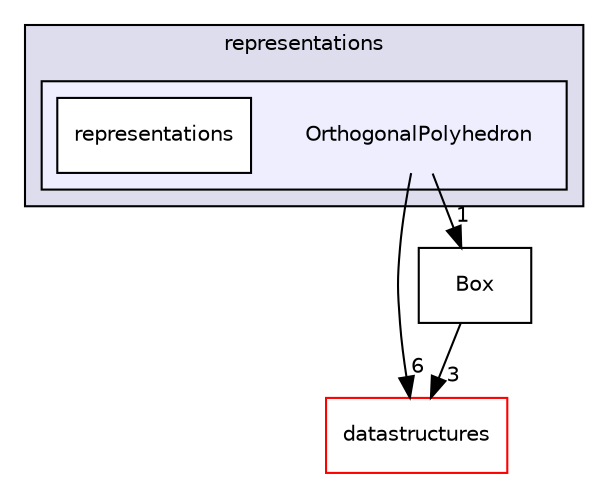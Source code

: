 digraph "/home/travis/build/hypro/hypro/src/hypro/representations/OrthogonalPolyhedron" {
  compound=true
  node [ fontsize="10", fontname="Helvetica"];
  edge [ labelfontsize="10", labelfontname="Helvetica"];
  subgraph clusterdir_7fa927d8fbf9dfbeef69af27f63bc81b {
    graph [ bgcolor="#ddddee", pencolor="black", label="representations" fontname="Helvetica", fontsize="10", URL="dir_7fa927d8fbf9dfbeef69af27f63bc81b.html"]
  subgraph clusterdir_c3a99445e85233736dff89b095acd8fe {
    graph [ bgcolor="#eeeeff", pencolor="black", label="" URL="dir_c3a99445e85233736dff89b095acd8fe.html"];
    dir_c3a99445e85233736dff89b095acd8fe [shape=plaintext label="OrthogonalPolyhedron"];
    dir_8703207402ea7a15c36e60a5729bd4a9 [shape=box label="representations" color="black" fillcolor="white" style="filled" URL="dir_8703207402ea7a15c36e60a5729bd4a9.html"];
  }
  }
  dir_bce2075adec303dcb2f0c4fbfcbc8493 [shape=box label="datastructures" fillcolor="white" style="filled" color="red" URL="dir_bce2075adec303dcb2f0c4fbfcbc8493.html"];
  dir_2a022a7dd5883d249fd19381a9acb7ca [shape=box label="Box" URL="dir_2a022a7dd5883d249fd19381a9acb7ca.html"];
  dir_c3a99445e85233736dff89b095acd8fe->dir_bce2075adec303dcb2f0c4fbfcbc8493 [headlabel="6", labeldistance=1.5 headhref="dir_000039_000021.html"];
  dir_c3a99445e85233736dff89b095acd8fe->dir_2a022a7dd5883d249fd19381a9acb7ca [headlabel="1", labeldistance=1.5 headhref="dir_000039_000034.html"];
  dir_2a022a7dd5883d249fd19381a9acb7ca->dir_bce2075adec303dcb2f0c4fbfcbc8493 [headlabel="3", labeldistance=1.5 headhref="dir_000034_000021.html"];
}
